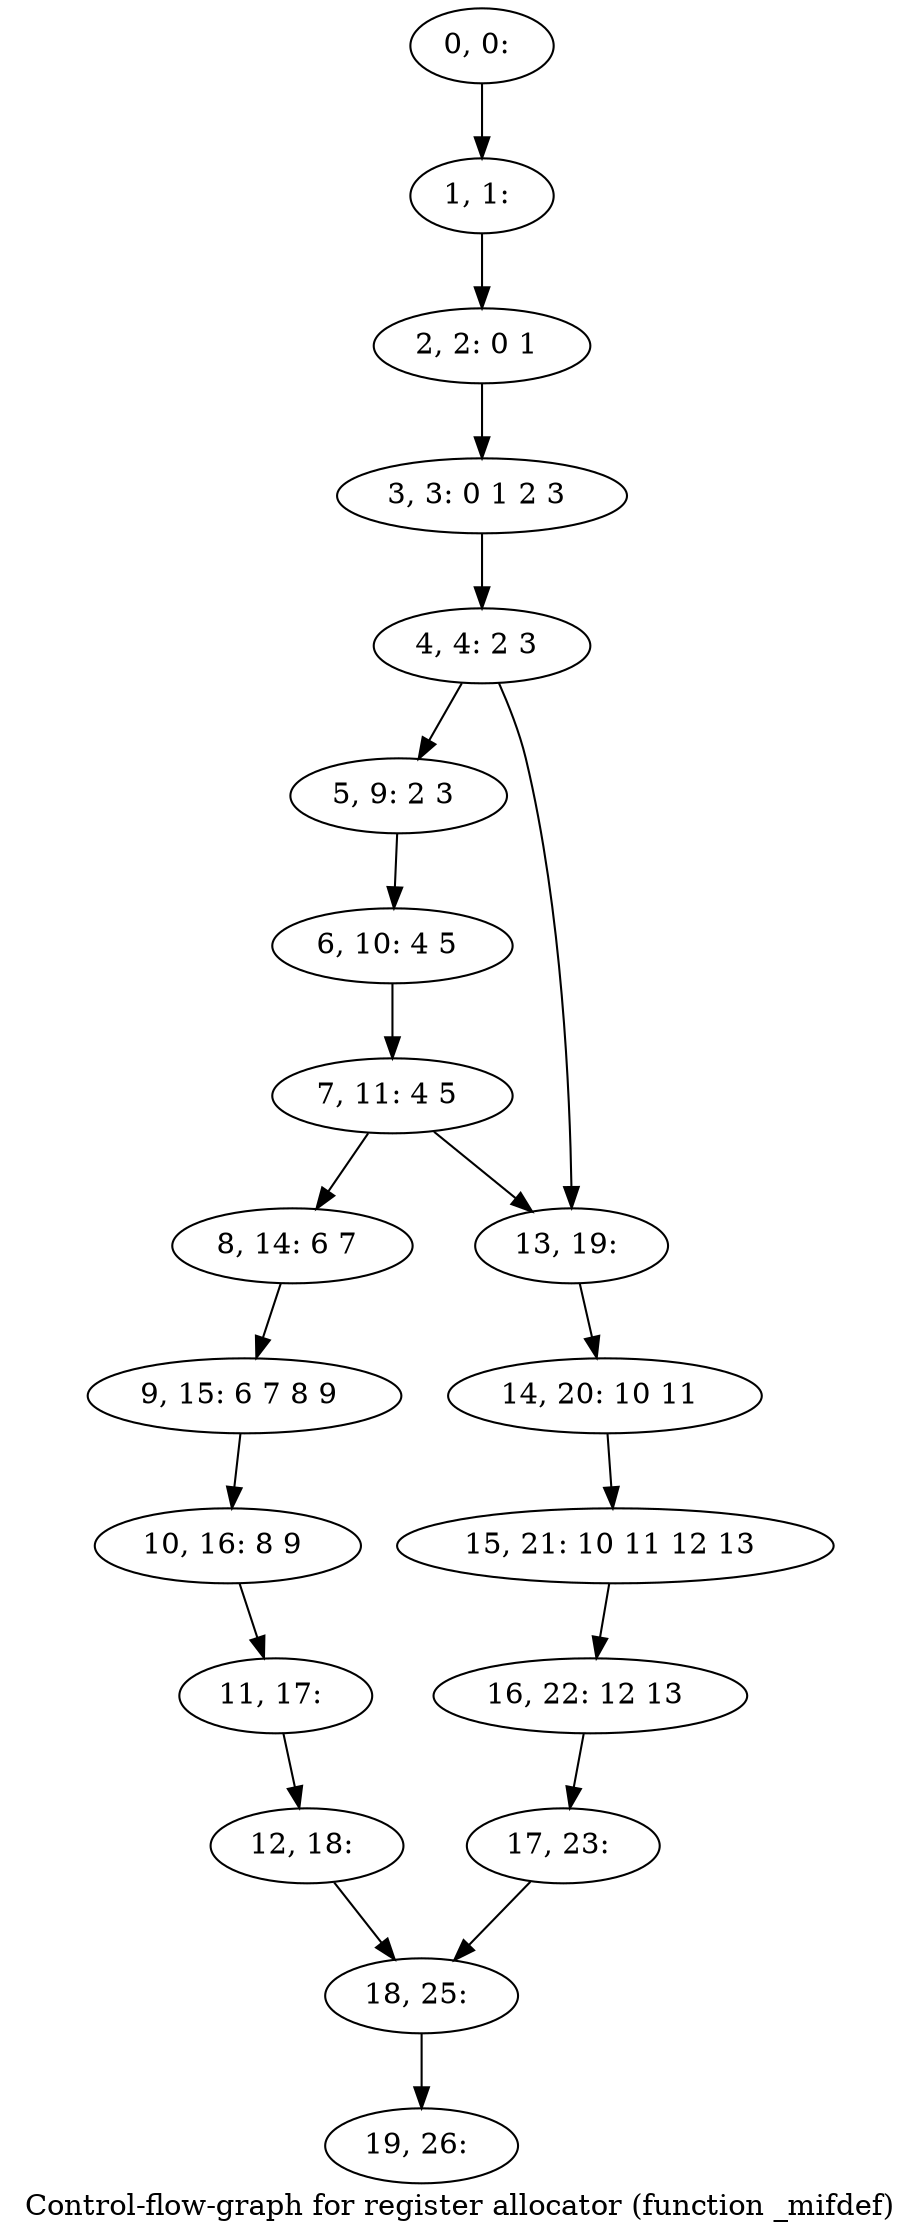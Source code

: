 digraph G {
graph [label="Control-flow-graph for register allocator (function _mifdef)"]
0[label="0, 0: "];
1[label="1, 1: "];
2[label="2, 2: 0 1 "];
3[label="3, 3: 0 1 2 3 "];
4[label="4, 4: 2 3 "];
5[label="5, 9: 2 3 "];
6[label="6, 10: 4 5 "];
7[label="7, 11: 4 5 "];
8[label="8, 14: 6 7 "];
9[label="9, 15: 6 7 8 9 "];
10[label="10, 16: 8 9 "];
11[label="11, 17: "];
12[label="12, 18: "];
13[label="13, 19: "];
14[label="14, 20: 10 11 "];
15[label="15, 21: 10 11 12 13 "];
16[label="16, 22: 12 13 "];
17[label="17, 23: "];
18[label="18, 25: "];
19[label="19, 26: "];
0->1 ;
1->2 ;
2->3 ;
3->4 ;
4->5 ;
4->13 ;
5->6 ;
6->7 ;
7->8 ;
7->13 ;
8->9 ;
9->10 ;
10->11 ;
11->12 ;
12->18 ;
13->14 ;
14->15 ;
15->16 ;
16->17 ;
17->18 ;
18->19 ;
}
